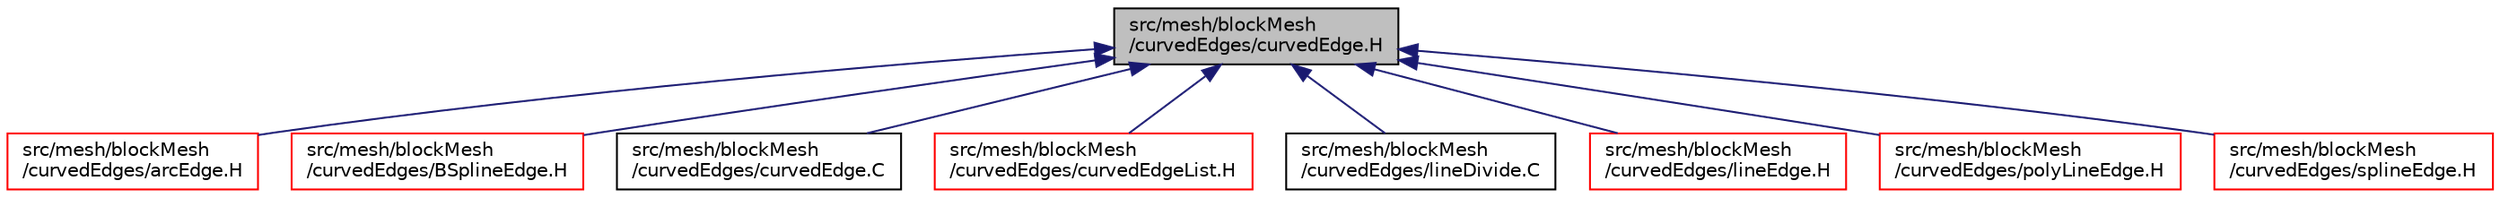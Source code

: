 digraph "src/mesh/blockMesh/curvedEdges/curvedEdge.H"
{
  bgcolor="transparent";
  edge [fontname="Helvetica",fontsize="10",labelfontname="Helvetica",labelfontsize="10"];
  node [fontname="Helvetica",fontsize="10",shape=record];
  Node1 [label="src/mesh/blockMesh\l/curvedEdges/curvedEdge.H",height=0.2,width=0.4,color="black", fillcolor="grey75", style="filled", fontcolor="black"];
  Node1 -> Node2 [dir="back",color="midnightblue",fontsize="10",style="solid",fontname="Helvetica"];
  Node2 [label="src/mesh/blockMesh\l/curvedEdges/arcEdge.H",height=0.2,width=0.4,color="red",URL="$a07201.html"];
  Node1 -> Node3 [dir="back",color="midnightblue",fontsize="10",style="solid",fontname="Helvetica"];
  Node3 [label="src/mesh/blockMesh\l/curvedEdges/BSplineEdge.H",height=0.2,width=0.4,color="red",URL="$a07205.html"];
  Node1 -> Node4 [dir="back",color="midnightblue",fontsize="10",style="solid",fontname="Helvetica"];
  Node4 [label="src/mesh/blockMesh\l/curvedEdges/curvedEdge.C",height=0.2,width=0.4,color="black",URL="$a07208.html"];
  Node1 -> Node5 [dir="back",color="midnightblue",fontsize="10",style="solid",fontname="Helvetica"];
  Node5 [label="src/mesh/blockMesh\l/curvedEdges/curvedEdgeList.H",height=0.2,width=0.4,color="red",URL="$a07211.html"];
  Node1 -> Node6 [dir="back",color="midnightblue",fontsize="10",style="solid",fontname="Helvetica"];
  Node6 [label="src/mesh/blockMesh\l/curvedEdges/lineDivide.C",height=0.2,width=0.4,color="black",URL="$a07212.html"];
  Node1 -> Node7 [dir="back",color="midnightblue",fontsize="10",style="solid",fontname="Helvetica"];
  Node7 [label="src/mesh/blockMesh\l/curvedEdges/lineEdge.H",height=0.2,width=0.4,color="red",URL="$a07215.html"];
  Node1 -> Node8 [dir="back",color="midnightblue",fontsize="10",style="solid",fontname="Helvetica"];
  Node8 [label="src/mesh/blockMesh\l/curvedEdges/polyLineEdge.H",height=0.2,width=0.4,color="red",URL="$a07219.html"];
  Node1 -> Node9 [dir="back",color="midnightblue",fontsize="10",style="solid",fontname="Helvetica"];
  Node9 [label="src/mesh/blockMesh\l/curvedEdges/splineEdge.H",height=0.2,width=0.4,color="red",URL="$a07221.html"];
}
